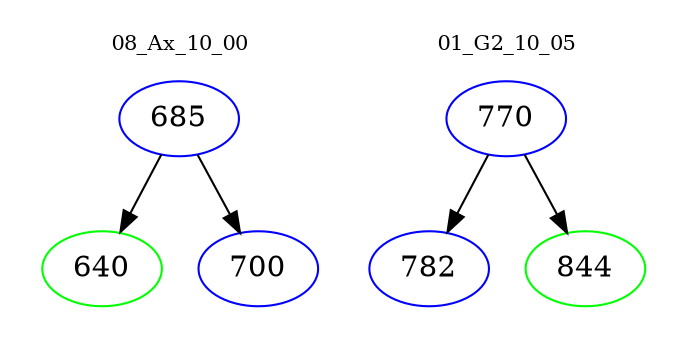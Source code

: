 digraph{
subgraph cluster_0 {
color = white
label = "08_Ax_10_00";
fontsize=10;
T0_685 [label="685", color="blue"]
T0_685 -> T0_640 [color="black"]
T0_640 [label="640", color="green"]
T0_685 -> T0_700 [color="black"]
T0_700 [label="700", color="blue"]
}
subgraph cluster_1 {
color = white
label = "01_G2_10_05";
fontsize=10;
T1_770 [label="770", color="blue"]
T1_770 -> T1_782 [color="black"]
T1_782 [label="782", color="blue"]
T1_770 -> T1_844 [color="black"]
T1_844 [label="844", color="green"]
}
}
